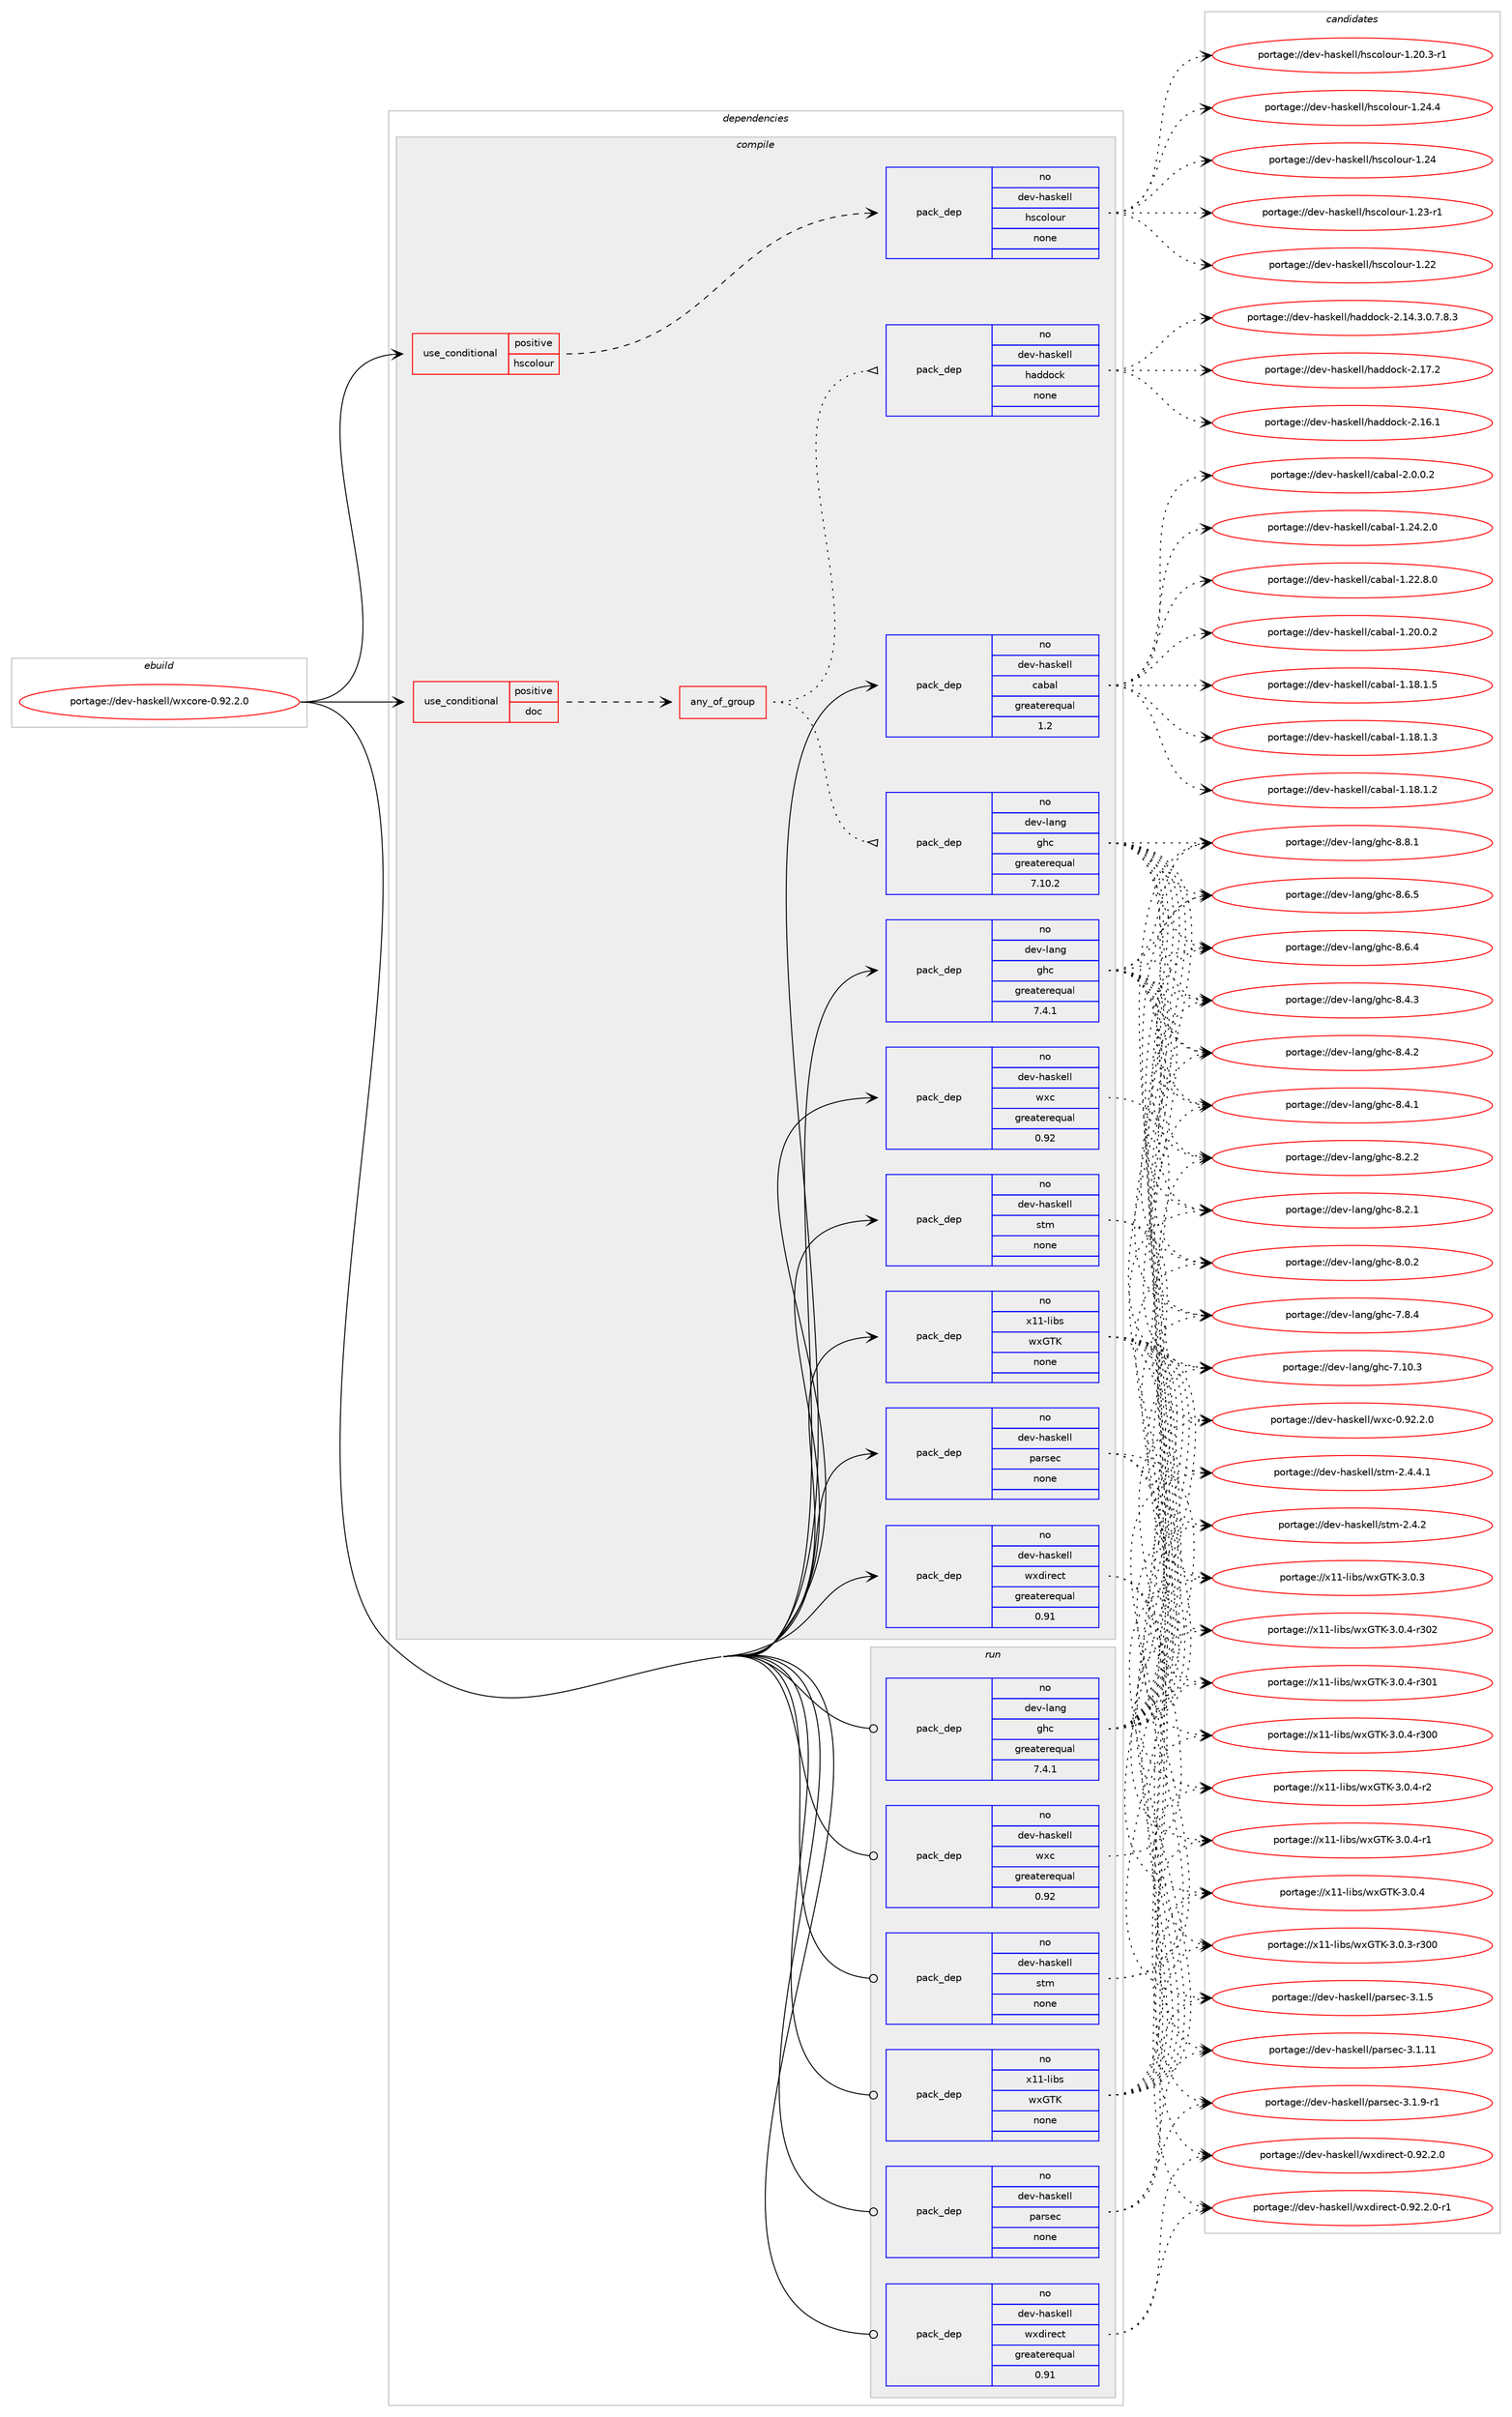 digraph prolog {

# *************
# Graph options
# *************

newrank=true;
concentrate=true;
compound=true;
graph [rankdir=LR,fontname=Helvetica,fontsize=10,ranksep=1.5];#, ranksep=2.5, nodesep=0.2];
edge  [arrowhead=vee];
node  [fontname=Helvetica,fontsize=10];

# **********
# The ebuild
# **********

subgraph cluster_leftcol {
color=gray;
label=<<i>ebuild</i>>;
id [label="portage://dev-haskell/wxcore-0.92.2.0", color=red, width=4, href="../dev-haskell/wxcore-0.92.2.0.svg"];
}

# ****************
# The dependencies
# ****************

subgraph cluster_midcol {
color=gray;
label=<<i>dependencies</i>>;
subgraph cluster_compile {
fillcolor="#eeeeee";
style=filled;
label=<<i>compile</i>>;
subgraph cond130994 {
dependency538588 [label=<<TABLE BORDER="0" CELLBORDER="1" CELLSPACING="0" CELLPADDING="4"><TR><TD ROWSPAN="3" CELLPADDING="10">use_conditional</TD></TR><TR><TD>positive</TD></TR><TR><TD>doc</TD></TR></TABLE>>, shape=none, color=red];
subgraph any5475 {
dependency538589 [label=<<TABLE BORDER="0" CELLBORDER="1" CELLSPACING="0" CELLPADDING="4"><TR><TD CELLPADDING="10">any_of_group</TD></TR></TABLE>>, shape=none, color=red];subgraph pack401882 {
dependency538590 [label=<<TABLE BORDER="0" CELLBORDER="1" CELLSPACING="0" CELLPADDING="4" WIDTH="220"><TR><TD ROWSPAN="6" CELLPADDING="30">pack_dep</TD></TR><TR><TD WIDTH="110">no</TD></TR><TR><TD>dev-haskell</TD></TR><TR><TD>haddock</TD></TR><TR><TD>none</TD></TR><TR><TD></TD></TR></TABLE>>, shape=none, color=blue];
}
dependency538589:e -> dependency538590:w [weight=20,style="dotted",arrowhead="oinv"];
subgraph pack401883 {
dependency538591 [label=<<TABLE BORDER="0" CELLBORDER="1" CELLSPACING="0" CELLPADDING="4" WIDTH="220"><TR><TD ROWSPAN="6" CELLPADDING="30">pack_dep</TD></TR><TR><TD WIDTH="110">no</TD></TR><TR><TD>dev-lang</TD></TR><TR><TD>ghc</TD></TR><TR><TD>greaterequal</TD></TR><TR><TD>7.10.2</TD></TR></TABLE>>, shape=none, color=blue];
}
dependency538589:e -> dependency538591:w [weight=20,style="dotted",arrowhead="oinv"];
}
dependency538588:e -> dependency538589:w [weight=20,style="dashed",arrowhead="vee"];
}
id:e -> dependency538588:w [weight=20,style="solid",arrowhead="vee"];
subgraph cond130995 {
dependency538592 [label=<<TABLE BORDER="0" CELLBORDER="1" CELLSPACING="0" CELLPADDING="4"><TR><TD ROWSPAN="3" CELLPADDING="10">use_conditional</TD></TR><TR><TD>positive</TD></TR><TR><TD>hscolour</TD></TR></TABLE>>, shape=none, color=red];
subgraph pack401884 {
dependency538593 [label=<<TABLE BORDER="0" CELLBORDER="1" CELLSPACING="0" CELLPADDING="4" WIDTH="220"><TR><TD ROWSPAN="6" CELLPADDING="30">pack_dep</TD></TR><TR><TD WIDTH="110">no</TD></TR><TR><TD>dev-haskell</TD></TR><TR><TD>hscolour</TD></TR><TR><TD>none</TD></TR><TR><TD></TD></TR></TABLE>>, shape=none, color=blue];
}
dependency538592:e -> dependency538593:w [weight=20,style="dashed",arrowhead="vee"];
}
id:e -> dependency538592:w [weight=20,style="solid",arrowhead="vee"];
subgraph pack401885 {
dependency538594 [label=<<TABLE BORDER="0" CELLBORDER="1" CELLSPACING="0" CELLPADDING="4" WIDTH="220"><TR><TD ROWSPAN="6" CELLPADDING="30">pack_dep</TD></TR><TR><TD WIDTH="110">no</TD></TR><TR><TD>dev-haskell</TD></TR><TR><TD>cabal</TD></TR><TR><TD>greaterequal</TD></TR><TR><TD>1.2</TD></TR></TABLE>>, shape=none, color=blue];
}
id:e -> dependency538594:w [weight=20,style="solid",arrowhead="vee"];
subgraph pack401886 {
dependency538595 [label=<<TABLE BORDER="0" CELLBORDER="1" CELLSPACING="0" CELLPADDING="4" WIDTH="220"><TR><TD ROWSPAN="6" CELLPADDING="30">pack_dep</TD></TR><TR><TD WIDTH="110">no</TD></TR><TR><TD>dev-haskell</TD></TR><TR><TD>parsec</TD></TR><TR><TD>none</TD></TR><TR><TD></TD></TR></TABLE>>, shape=none, color=blue];
}
id:e -> dependency538595:w [weight=20,style="solid",arrowhead="vee"];
subgraph pack401887 {
dependency538596 [label=<<TABLE BORDER="0" CELLBORDER="1" CELLSPACING="0" CELLPADDING="4" WIDTH="220"><TR><TD ROWSPAN="6" CELLPADDING="30">pack_dep</TD></TR><TR><TD WIDTH="110">no</TD></TR><TR><TD>dev-haskell</TD></TR><TR><TD>stm</TD></TR><TR><TD>none</TD></TR><TR><TD></TD></TR></TABLE>>, shape=none, color=blue];
}
id:e -> dependency538596:w [weight=20,style="solid",arrowhead="vee"];
subgraph pack401888 {
dependency538597 [label=<<TABLE BORDER="0" CELLBORDER="1" CELLSPACING="0" CELLPADDING="4" WIDTH="220"><TR><TD ROWSPAN="6" CELLPADDING="30">pack_dep</TD></TR><TR><TD WIDTH="110">no</TD></TR><TR><TD>dev-haskell</TD></TR><TR><TD>wxc</TD></TR><TR><TD>greaterequal</TD></TR><TR><TD>0.92</TD></TR></TABLE>>, shape=none, color=blue];
}
id:e -> dependency538597:w [weight=20,style="solid",arrowhead="vee"];
subgraph pack401889 {
dependency538598 [label=<<TABLE BORDER="0" CELLBORDER="1" CELLSPACING="0" CELLPADDING="4" WIDTH="220"><TR><TD ROWSPAN="6" CELLPADDING="30">pack_dep</TD></TR><TR><TD WIDTH="110">no</TD></TR><TR><TD>dev-haskell</TD></TR><TR><TD>wxdirect</TD></TR><TR><TD>greaterequal</TD></TR><TR><TD>0.91</TD></TR></TABLE>>, shape=none, color=blue];
}
id:e -> dependency538598:w [weight=20,style="solid",arrowhead="vee"];
subgraph pack401890 {
dependency538599 [label=<<TABLE BORDER="0" CELLBORDER="1" CELLSPACING="0" CELLPADDING="4" WIDTH="220"><TR><TD ROWSPAN="6" CELLPADDING="30">pack_dep</TD></TR><TR><TD WIDTH="110">no</TD></TR><TR><TD>dev-lang</TD></TR><TR><TD>ghc</TD></TR><TR><TD>greaterequal</TD></TR><TR><TD>7.4.1</TD></TR></TABLE>>, shape=none, color=blue];
}
id:e -> dependency538599:w [weight=20,style="solid",arrowhead="vee"];
subgraph pack401891 {
dependency538600 [label=<<TABLE BORDER="0" CELLBORDER="1" CELLSPACING="0" CELLPADDING="4" WIDTH="220"><TR><TD ROWSPAN="6" CELLPADDING="30">pack_dep</TD></TR><TR><TD WIDTH="110">no</TD></TR><TR><TD>x11-libs</TD></TR><TR><TD>wxGTK</TD></TR><TR><TD>none</TD></TR><TR><TD></TD></TR></TABLE>>, shape=none, color=blue];
}
id:e -> dependency538600:w [weight=20,style="solid",arrowhead="vee"];
}
subgraph cluster_compileandrun {
fillcolor="#eeeeee";
style=filled;
label=<<i>compile and run</i>>;
}
subgraph cluster_run {
fillcolor="#eeeeee";
style=filled;
label=<<i>run</i>>;
subgraph pack401892 {
dependency538601 [label=<<TABLE BORDER="0" CELLBORDER="1" CELLSPACING="0" CELLPADDING="4" WIDTH="220"><TR><TD ROWSPAN="6" CELLPADDING="30">pack_dep</TD></TR><TR><TD WIDTH="110">no</TD></TR><TR><TD>dev-haskell</TD></TR><TR><TD>parsec</TD></TR><TR><TD>none</TD></TR><TR><TD></TD></TR></TABLE>>, shape=none, color=blue];
}
id:e -> dependency538601:w [weight=20,style="solid",arrowhead="odot"];
subgraph pack401893 {
dependency538602 [label=<<TABLE BORDER="0" CELLBORDER="1" CELLSPACING="0" CELLPADDING="4" WIDTH="220"><TR><TD ROWSPAN="6" CELLPADDING="30">pack_dep</TD></TR><TR><TD WIDTH="110">no</TD></TR><TR><TD>dev-haskell</TD></TR><TR><TD>stm</TD></TR><TR><TD>none</TD></TR><TR><TD></TD></TR></TABLE>>, shape=none, color=blue];
}
id:e -> dependency538602:w [weight=20,style="solid",arrowhead="odot"];
subgraph pack401894 {
dependency538603 [label=<<TABLE BORDER="0" CELLBORDER="1" CELLSPACING="0" CELLPADDING="4" WIDTH="220"><TR><TD ROWSPAN="6" CELLPADDING="30">pack_dep</TD></TR><TR><TD WIDTH="110">no</TD></TR><TR><TD>dev-haskell</TD></TR><TR><TD>wxc</TD></TR><TR><TD>greaterequal</TD></TR><TR><TD>0.92</TD></TR></TABLE>>, shape=none, color=blue];
}
id:e -> dependency538603:w [weight=20,style="solid",arrowhead="odot"];
subgraph pack401895 {
dependency538604 [label=<<TABLE BORDER="0" CELLBORDER="1" CELLSPACING="0" CELLPADDING="4" WIDTH="220"><TR><TD ROWSPAN="6" CELLPADDING="30">pack_dep</TD></TR><TR><TD WIDTH="110">no</TD></TR><TR><TD>dev-haskell</TD></TR><TR><TD>wxdirect</TD></TR><TR><TD>greaterequal</TD></TR><TR><TD>0.91</TD></TR></TABLE>>, shape=none, color=blue];
}
id:e -> dependency538604:w [weight=20,style="solid",arrowhead="odot"];
subgraph pack401896 {
dependency538605 [label=<<TABLE BORDER="0" CELLBORDER="1" CELLSPACING="0" CELLPADDING="4" WIDTH="220"><TR><TD ROWSPAN="6" CELLPADDING="30">pack_dep</TD></TR><TR><TD WIDTH="110">no</TD></TR><TR><TD>dev-lang</TD></TR><TR><TD>ghc</TD></TR><TR><TD>greaterequal</TD></TR><TR><TD>7.4.1</TD></TR></TABLE>>, shape=none, color=blue];
}
id:e -> dependency538605:w [weight=20,style="solid",arrowhead="odot"];
subgraph pack401897 {
dependency538606 [label=<<TABLE BORDER="0" CELLBORDER="1" CELLSPACING="0" CELLPADDING="4" WIDTH="220"><TR><TD ROWSPAN="6" CELLPADDING="30">pack_dep</TD></TR><TR><TD WIDTH="110">no</TD></TR><TR><TD>x11-libs</TD></TR><TR><TD>wxGTK</TD></TR><TR><TD>none</TD></TR><TR><TD></TD></TR></TABLE>>, shape=none, color=blue];
}
id:e -> dependency538606:w [weight=20,style="solid",arrowhead="odot"];
}
}

# **************
# The candidates
# **************

subgraph cluster_choices {
rank=same;
color=gray;
label=<<i>candidates</i>>;

subgraph choice401882 {
color=black;
nodesep=1;
choice100101118451049711510710110810847104971001001119910745504649554650 [label="portage://dev-haskell/haddock-2.17.2", color=red, width=4,href="../dev-haskell/haddock-2.17.2.svg"];
choice100101118451049711510710110810847104971001001119910745504649544649 [label="portage://dev-haskell/haddock-2.16.1", color=red, width=4,href="../dev-haskell/haddock-2.16.1.svg"];
choice1001011184510497115107101108108471049710010011199107455046495246514648465546564651 [label="portage://dev-haskell/haddock-2.14.3.0.7.8.3", color=red, width=4,href="../dev-haskell/haddock-2.14.3.0.7.8.3.svg"];
dependency538590:e -> choice100101118451049711510710110810847104971001001119910745504649554650:w [style=dotted,weight="100"];
dependency538590:e -> choice100101118451049711510710110810847104971001001119910745504649544649:w [style=dotted,weight="100"];
dependency538590:e -> choice1001011184510497115107101108108471049710010011199107455046495246514648465546564651:w [style=dotted,weight="100"];
}
subgraph choice401883 {
color=black;
nodesep=1;
choice10010111845108971101034710310499455646564649 [label="portage://dev-lang/ghc-8.8.1", color=red, width=4,href="../dev-lang/ghc-8.8.1.svg"];
choice10010111845108971101034710310499455646544653 [label="portage://dev-lang/ghc-8.6.5", color=red, width=4,href="../dev-lang/ghc-8.6.5.svg"];
choice10010111845108971101034710310499455646544652 [label="portage://dev-lang/ghc-8.6.4", color=red, width=4,href="../dev-lang/ghc-8.6.4.svg"];
choice10010111845108971101034710310499455646524651 [label="portage://dev-lang/ghc-8.4.3", color=red, width=4,href="../dev-lang/ghc-8.4.3.svg"];
choice10010111845108971101034710310499455646524650 [label="portage://dev-lang/ghc-8.4.2", color=red, width=4,href="../dev-lang/ghc-8.4.2.svg"];
choice10010111845108971101034710310499455646524649 [label="portage://dev-lang/ghc-8.4.1", color=red, width=4,href="../dev-lang/ghc-8.4.1.svg"];
choice10010111845108971101034710310499455646504650 [label="portage://dev-lang/ghc-8.2.2", color=red, width=4,href="../dev-lang/ghc-8.2.2.svg"];
choice10010111845108971101034710310499455646504649 [label="portage://dev-lang/ghc-8.2.1", color=red, width=4,href="../dev-lang/ghc-8.2.1.svg"];
choice10010111845108971101034710310499455646484650 [label="portage://dev-lang/ghc-8.0.2", color=red, width=4,href="../dev-lang/ghc-8.0.2.svg"];
choice10010111845108971101034710310499455546564652 [label="portage://dev-lang/ghc-7.8.4", color=red, width=4,href="../dev-lang/ghc-7.8.4.svg"];
choice1001011184510897110103471031049945554649484651 [label="portage://dev-lang/ghc-7.10.3", color=red, width=4,href="../dev-lang/ghc-7.10.3.svg"];
dependency538591:e -> choice10010111845108971101034710310499455646564649:w [style=dotted,weight="100"];
dependency538591:e -> choice10010111845108971101034710310499455646544653:w [style=dotted,weight="100"];
dependency538591:e -> choice10010111845108971101034710310499455646544652:w [style=dotted,weight="100"];
dependency538591:e -> choice10010111845108971101034710310499455646524651:w [style=dotted,weight="100"];
dependency538591:e -> choice10010111845108971101034710310499455646524650:w [style=dotted,weight="100"];
dependency538591:e -> choice10010111845108971101034710310499455646524649:w [style=dotted,weight="100"];
dependency538591:e -> choice10010111845108971101034710310499455646504650:w [style=dotted,weight="100"];
dependency538591:e -> choice10010111845108971101034710310499455646504649:w [style=dotted,weight="100"];
dependency538591:e -> choice10010111845108971101034710310499455646484650:w [style=dotted,weight="100"];
dependency538591:e -> choice10010111845108971101034710310499455546564652:w [style=dotted,weight="100"];
dependency538591:e -> choice1001011184510897110103471031049945554649484651:w [style=dotted,weight="100"];
}
subgraph choice401884 {
color=black;
nodesep=1;
choice1001011184510497115107101108108471041159911110811111711445494650524652 [label="portage://dev-haskell/hscolour-1.24.4", color=red, width=4,href="../dev-haskell/hscolour-1.24.4.svg"];
choice100101118451049711510710110810847104115991111081111171144549465052 [label="portage://dev-haskell/hscolour-1.24", color=red, width=4,href="../dev-haskell/hscolour-1.24.svg"];
choice1001011184510497115107101108108471041159911110811111711445494650514511449 [label="portage://dev-haskell/hscolour-1.23-r1", color=red, width=4,href="../dev-haskell/hscolour-1.23-r1.svg"];
choice100101118451049711510710110810847104115991111081111171144549465050 [label="portage://dev-haskell/hscolour-1.22", color=red, width=4,href="../dev-haskell/hscolour-1.22.svg"];
choice10010111845104971151071011081084710411599111108111117114454946504846514511449 [label="portage://dev-haskell/hscolour-1.20.3-r1", color=red, width=4,href="../dev-haskell/hscolour-1.20.3-r1.svg"];
dependency538593:e -> choice1001011184510497115107101108108471041159911110811111711445494650524652:w [style=dotted,weight="100"];
dependency538593:e -> choice100101118451049711510710110810847104115991111081111171144549465052:w [style=dotted,weight="100"];
dependency538593:e -> choice1001011184510497115107101108108471041159911110811111711445494650514511449:w [style=dotted,weight="100"];
dependency538593:e -> choice100101118451049711510710110810847104115991111081111171144549465050:w [style=dotted,weight="100"];
dependency538593:e -> choice10010111845104971151071011081084710411599111108111117114454946504846514511449:w [style=dotted,weight="100"];
}
subgraph choice401885 {
color=black;
nodesep=1;
choice100101118451049711510710110810847999798971084550464846484650 [label="portage://dev-haskell/cabal-2.0.0.2", color=red, width=4,href="../dev-haskell/cabal-2.0.0.2.svg"];
choice10010111845104971151071011081084799979897108454946505246504648 [label="portage://dev-haskell/cabal-1.24.2.0", color=red, width=4,href="../dev-haskell/cabal-1.24.2.0.svg"];
choice10010111845104971151071011081084799979897108454946505046564648 [label="portage://dev-haskell/cabal-1.22.8.0", color=red, width=4,href="../dev-haskell/cabal-1.22.8.0.svg"];
choice10010111845104971151071011081084799979897108454946504846484650 [label="portage://dev-haskell/cabal-1.20.0.2", color=red, width=4,href="../dev-haskell/cabal-1.20.0.2.svg"];
choice10010111845104971151071011081084799979897108454946495646494653 [label="portage://dev-haskell/cabal-1.18.1.5", color=red, width=4,href="../dev-haskell/cabal-1.18.1.5.svg"];
choice10010111845104971151071011081084799979897108454946495646494651 [label="portage://dev-haskell/cabal-1.18.1.3", color=red, width=4,href="../dev-haskell/cabal-1.18.1.3.svg"];
choice10010111845104971151071011081084799979897108454946495646494650 [label="portage://dev-haskell/cabal-1.18.1.2", color=red, width=4,href="../dev-haskell/cabal-1.18.1.2.svg"];
dependency538594:e -> choice100101118451049711510710110810847999798971084550464846484650:w [style=dotted,weight="100"];
dependency538594:e -> choice10010111845104971151071011081084799979897108454946505246504648:w [style=dotted,weight="100"];
dependency538594:e -> choice10010111845104971151071011081084799979897108454946505046564648:w [style=dotted,weight="100"];
dependency538594:e -> choice10010111845104971151071011081084799979897108454946504846484650:w [style=dotted,weight="100"];
dependency538594:e -> choice10010111845104971151071011081084799979897108454946495646494653:w [style=dotted,weight="100"];
dependency538594:e -> choice10010111845104971151071011081084799979897108454946495646494651:w [style=dotted,weight="100"];
dependency538594:e -> choice10010111845104971151071011081084799979897108454946495646494650:w [style=dotted,weight="100"];
}
subgraph choice401886 {
color=black;
nodesep=1;
choice10010111845104971151071011081084711297114115101994551464946574511449 [label="portage://dev-haskell/parsec-3.1.9-r1", color=red, width=4,href="../dev-haskell/parsec-3.1.9-r1.svg"];
choice1001011184510497115107101108108471129711411510199455146494653 [label="portage://dev-haskell/parsec-3.1.5", color=red, width=4,href="../dev-haskell/parsec-3.1.5.svg"];
choice100101118451049711510710110810847112971141151019945514649464949 [label="portage://dev-haskell/parsec-3.1.11", color=red, width=4,href="../dev-haskell/parsec-3.1.11.svg"];
dependency538595:e -> choice10010111845104971151071011081084711297114115101994551464946574511449:w [style=dotted,weight="100"];
dependency538595:e -> choice1001011184510497115107101108108471129711411510199455146494653:w [style=dotted,weight="100"];
dependency538595:e -> choice100101118451049711510710110810847112971141151019945514649464949:w [style=dotted,weight="100"];
}
subgraph choice401887 {
color=black;
nodesep=1;
choice1001011184510497115107101108108471151161094550465246524649 [label="portage://dev-haskell/stm-2.4.4.1", color=red, width=4,href="../dev-haskell/stm-2.4.4.1.svg"];
choice100101118451049711510710110810847115116109455046524650 [label="portage://dev-haskell/stm-2.4.2", color=red, width=4,href="../dev-haskell/stm-2.4.2.svg"];
dependency538596:e -> choice1001011184510497115107101108108471151161094550465246524649:w [style=dotted,weight="100"];
dependency538596:e -> choice100101118451049711510710110810847115116109455046524650:w [style=dotted,weight="100"];
}
subgraph choice401888 {
color=black;
nodesep=1;
choice10010111845104971151071011081084711912099454846575046504648 [label="portage://dev-haskell/wxc-0.92.2.0", color=red, width=4,href="../dev-haskell/wxc-0.92.2.0.svg"];
dependency538597:e -> choice10010111845104971151071011081084711912099454846575046504648:w [style=dotted,weight="100"];
}
subgraph choice401889 {
color=black;
nodesep=1;
choice100101118451049711510710110810847119120100105114101991164548465750465046484511449 [label="portage://dev-haskell/wxdirect-0.92.2.0-r1", color=red, width=4,href="../dev-haskell/wxdirect-0.92.2.0-r1.svg"];
choice10010111845104971151071011081084711912010010511410199116454846575046504648 [label="portage://dev-haskell/wxdirect-0.92.2.0", color=red, width=4,href="../dev-haskell/wxdirect-0.92.2.0.svg"];
dependency538598:e -> choice100101118451049711510710110810847119120100105114101991164548465750465046484511449:w [style=dotted,weight="100"];
dependency538598:e -> choice10010111845104971151071011081084711912010010511410199116454846575046504648:w [style=dotted,weight="100"];
}
subgraph choice401890 {
color=black;
nodesep=1;
choice10010111845108971101034710310499455646564649 [label="portage://dev-lang/ghc-8.8.1", color=red, width=4,href="../dev-lang/ghc-8.8.1.svg"];
choice10010111845108971101034710310499455646544653 [label="portage://dev-lang/ghc-8.6.5", color=red, width=4,href="../dev-lang/ghc-8.6.5.svg"];
choice10010111845108971101034710310499455646544652 [label="portage://dev-lang/ghc-8.6.4", color=red, width=4,href="../dev-lang/ghc-8.6.4.svg"];
choice10010111845108971101034710310499455646524651 [label="portage://dev-lang/ghc-8.4.3", color=red, width=4,href="../dev-lang/ghc-8.4.3.svg"];
choice10010111845108971101034710310499455646524650 [label="portage://dev-lang/ghc-8.4.2", color=red, width=4,href="../dev-lang/ghc-8.4.2.svg"];
choice10010111845108971101034710310499455646524649 [label="portage://dev-lang/ghc-8.4.1", color=red, width=4,href="../dev-lang/ghc-8.4.1.svg"];
choice10010111845108971101034710310499455646504650 [label="portage://dev-lang/ghc-8.2.2", color=red, width=4,href="../dev-lang/ghc-8.2.2.svg"];
choice10010111845108971101034710310499455646504649 [label="portage://dev-lang/ghc-8.2.1", color=red, width=4,href="../dev-lang/ghc-8.2.1.svg"];
choice10010111845108971101034710310499455646484650 [label="portage://dev-lang/ghc-8.0.2", color=red, width=4,href="../dev-lang/ghc-8.0.2.svg"];
choice10010111845108971101034710310499455546564652 [label="portage://dev-lang/ghc-7.8.4", color=red, width=4,href="../dev-lang/ghc-7.8.4.svg"];
choice1001011184510897110103471031049945554649484651 [label="portage://dev-lang/ghc-7.10.3", color=red, width=4,href="../dev-lang/ghc-7.10.3.svg"];
dependency538599:e -> choice10010111845108971101034710310499455646564649:w [style=dotted,weight="100"];
dependency538599:e -> choice10010111845108971101034710310499455646544653:w [style=dotted,weight="100"];
dependency538599:e -> choice10010111845108971101034710310499455646544652:w [style=dotted,weight="100"];
dependency538599:e -> choice10010111845108971101034710310499455646524651:w [style=dotted,weight="100"];
dependency538599:e -> choice10010111845108971101034710310499455646524650:w [style=dotted,weight="100"];
dependency538599:e -> choice10010111845108971101034710310499455646524649:w [style=dotted,weight="100"];
dependency538599:e -> choice10010111845108971101034710310499455646504650:w [style=dotted,weight="100"];
dependency538599:e -> choice10010111845108971101034710310499455646504649:w [style=dotted,weight="100"];
dependency538599:e -> choice10010111845108971101034710310499455646484650:w [style=dotted,weight="100"];
dependency538599:e -> choice10010111845108971101034710310499455546564652:w [style=dotted,weight="100"];
dependency538599:e -> choice1001011184510897110103471031049945554649484651:w [style=dotted,weight="100"];
}
subgraph choice401891 {
color=black;
nodesep=1;
choice120494945108105981154711912071847545514648465245114514850 [label="portage://x11-libs/wxGTK-3.0.4-r302", color=red, width=4,href="../x11-libs/wxGTK-3.0.4-r302.svg"];
choice120494945108105981154711912071847545514648465245114514849 [label="portage://x11-libs/wxGTK-3.0.4-r301", color=red, width=4,href="../x11-libs/wxGTK-3.0.4-r301.svg"];
choice120494945108105981154711912071847545514648465245114514848 [label="portage://x11-libs/wxGTK-3.0.4-r300", color=red, width=4,href="../x11-libs/wxGTK-3.0.4-r300.svg"];
choice12049494510810598115471191207184754551464846524511450 [label="portage://x11-libs/wxGTK-3.0.4-r2", color=red, width=4,href="../x11-libs/wxGTK-3.0.4-r2.svg"];
choice12049494510810598115471191207184754551464846524511449 [label="portage://x11-libs/wxGTK-3.0.4-r1", color=red, width=4,href="../x11-libs/wxGTK-3.0.4-r1.svg"];
choice1204949451081059811547119120718475455146484652 [label="portage://x11-libs/wxGTK-3.0.4", color=red, width=4,href="../x11-libs/wxGTK-3.0.4.svg"];
choice120494945108105981154711912071847545514648465145114514848 [label="portage://x11-libs/wxGTK-3.0.3-r300", color=red, width=4,href="../x11-libs/wxGTK-3.0.3-r300.svg"];
choice1204949451081059811547119120718475455146484651 [label="portage://x11-libs/wxGTK-3.0.3", color=red, width=4,href="../x11-libs/wxGTK-3.0.3.svg"];
dependency538600:e -> choice120494945108105981154711912071847545514648465245114514850:w [style=dotted,weight="100"];
dependency538600:e -> choice120494945108105981154711912071847545514648465245114514849:w [style=dotted,weight="100"];
dependency538600:e -> choice120494945108105981154711912071847545514648465245114514848:w [style=dotted,weight="100"];
dependency538600:e -> choice12049494510810598115471191207184754551464846524511450:w [style=dotted,weight="100"];
dependency538600:e -> choice12049494510810598115471191207184754551464846524511449:w [style=dotted,weight="100"];
dependency538600:e -> choice1204949451081059811547119120718475455146484652:w [style=dotted,weight="100"];
dependency538600:e -> choice120494945108105981154711912071847545514648465145114514848:w [style=dotted,weight="100"];
dependency538600:e -> choice1204949451081059811547119120718475455146484651:w [style=dotted,weight="100"];
}
subgraph choice401892 {
color=black;
nodesep=1;
choice10010111845104971151071011081084711297114115101994551464946574511449 [label="portage://dev-haskell/parsec-3.1.9-r1", color=red, width=4,href="../dev-haskell/parsec-3.1.9-r1.svg"];
choice1001011184510497115107101108108471129711411510199455146494653 [label="portage://dev-haskell/parsec-3.1.5", color=red, width=4,href="../dev-haskell/parsec-3.1.5.svg"];
choice100101118451049711510710110810847112971141151019945514649464949 [label="portage://dev-haskell/parsec-3.1.11", color=red, width=4,href="../dev-haskell/parsec-3.1.11.svg"];
dependency538601:e -> choice10010111845104971151071011081084711297114115101994551464946574511449:w [style=dotted,weight="100"];
dependency538601:e -> choice1001011184510497115107101108108471129711411510199455146494653:w [style=dotted,weight="100"];
dependency538601:e -> choice100101118451049711510710110810847112971141151019945514649464949:w [style=dotted,weight="100"];
}
subgraph choice401893 {
color=black;
nodesep=1;
choice1001011184510497115107101108108471151161094550465246524649 [label="portage://dev-haskell/stm-2.4.4.1", color=red, width=4,href="../dev-haskell/stm-2.4.4.1.svg"];
choice100101118451049711510710110810847115116109455046524650 [label="portage://dev-haskell/stm-2.4.2", color=red, width=4,href="../dev-haskell/stm-2.4.2.svg"];
dependency538602:e -> choice1001011184510497115107101108108471151161094550465246524649:w [style=dotted,weight="100"];
dependency538602:e -> choice100101118451049711510710110810847115116109455046524650:w [style=dotted,weight="100"];
}
subgraph choice401894 {
color=black;
nodesep=1;
choice10010111845104971151071011081084711912099454846575046504648 [label="portage://dev-haskell/wxc-0.92.2.0", color=red, width=4,href="../dev-haskell/wxc-0.92.2.0.svg"];
dependency538603:e -> choice10010111845104971151071011081084711912099454846575046504648:w [style=dotted,weight="100"];
}
subgraph choice401895 {
color=black;
nodesep=1;
choice100101118451049711510710110810847119120100105114101991164548465750465046484511449 [label="portage://dev-haskell/wxdirect-0.92.2.0-r1", color=red, width=4,href="../dev-haskell/wxdirect-0.92.2.0-r1.svg"];
choice10010111845104971151071011081084711912010010511410199116454846575046504648 [label="portage://dev-haskell/wxdirect-0.92.2.0", color=red, width=4,href="../dev-haskell/wxdirect-0.92.2.0.svg"];
dependency538604:e -> choice100101118451049711510710110810847119120100105114101991164548465750465046484511449:w [style=dotted,weight="100"];
dependency538604:e -> choice10010111845104971151071011081084711912010010511410199116454846575046504648:w [style=dotted,weight="100"];
}
subgraph choice401896 {
color=black;
nodesep=1;
choice10010111845108971101034710310499455646564649 [label="portage://dev-lang/ghc-8.8.1", color=red, width=4,href="../dev-lang/ghc-8.8.1.svg"];
choice10010111845108971101034710310499455646544653 [label="portage://dev-lang/ghc-8.6.5", color=red, width=4,href="../dev-lang/ghc-8.6.5.svg"];
choice10010111845108971101034710310499455646544652 [label="portage://dev-lang/ghc-8.6.4", color=red, width=4,href="../dev-lang/ghc-8.6.4.svg"];
choice10010111845108971101034710310499455646524651 [label="portage://dev-lang/ghc-8.4.3", color=red, width=4,href="../dev-lang/ghc-8.4.3.svg"];
choice10010111845108971101034710310499455646524650 [label="portage://dev-lang/ghc-8.4.2", color=red, width=4,href="../dev-lang/ghc-8.4.2.svg"];
choice10010111845108971101034710310499455646524649 [label="portage://dev-lang/ghc-8.4.1", color=red, width=4,href="../dev-lang/ghc-8.4.1.svg"];
choice10010111845108971101034710310499455646504650 [label="portage://dev-lang/ghc-8.2.2", color=red, width=4,href="../dev-lang/ghc-8.2.2.svg"];
choice10010111845108971101034710310499455646504649 [label="portage://dev-lang/ghc-8.2.1", color=red, width=4,href="../dev-lang/ghc-8.2.1.svg"];
choice10010111845108971101034710310499455646484650 [label="portage://dev-lang/ghc-8.0.2", color=red, width=4,href="../dev-lang/ghc-8.0.2.svg"];
choice10010111845108971101034710310499455546564652 [label="portage://dev-lang/ghc-7.8.4", color=red, width=4,href="../dev-lang/ghc-7.8.4.svg"];
choice1001011184510897110103471031049945554649484651 [label="portage://dev-lang/ghc-7.10.3", color=red, width=4,href="../dev-lang/ghc-7.10.3.svg"];
dependency538605:e -> choice10010111845108971101034710310499455646564649:w [style=dotted,weight="100"];
dependency538605:e -> choice10010111845108971101034710310499455646544653:w [style=dotted,weight="100"];
dependency538605:e -> choice10010111845108971101034710310499455646544652:w [style=dotted,weight="100"];
dependency538605:e -> choice10010111845108971101034710310499455646524651:w [style=dotted,weight="100"];
dependency538605:e -> choice10010111845108971101034710310499455646524650:w [style=dotted,weight="100"];
dependency538605:e -> choice10010111845108971101034710310499455646524649:w [style=dotted,weight="100"];
dependency538605:e -> choice10010111845108971101034710310499455646504650:w [style=dotted,weight="100"];
dependency538605:e -> choice10010111845108971101034710310499455646504649:w [style=dotted,weight="100"];
dependency538605:e -> choice10010111845108971101034710310499455646484650:w [style=dotted,weight="100"];
dependency538605:e -> choice10010111845108971101034710310499455546564652:w [style=dotted,weight="100"];
dependency538605:e -> choice1001011184510897110103471031049945554649484651:w [style=dotted,weight="100"];
}
subgraph choice401897 {
color=black;
nodesep=1;
choice120494945108105981154711912071847545514648465245114514850 [label="portage://x11-libs/wxGTK-3.0.4-r302", color=red, width=4,href="../x11-libs/wxGTK-3.0.4-r302.svg"];
choice120494945108105981154711912071847545514648465245114514849 [label="portage://x11-libs/wxGTK-3.0.4-r301", color=red, width=4,href="../x11-libs/wxGTK-3.0.4-r301.svg"];
choice120494945108105981154711912071847545514648465245114514848 [label="portage://x11-libs/wxGTK-3.0.4-r300", color=red, width=4,href="../x11-libs/wxGTK-3.0.4-r300.svg"];
choice12049494510810598115471191207184754551464846524511450 [label="portage://x11-libs/wxGTK-3.0.4-r2", color=red, width=4,href="../x11-libs/wxGTK-3.0.4-r2.svg"];
choice12049494510810598115471191207184754551464846524511449 [label="portage://x11-libs/wxGTK-3.0.4-r1", color=red, width=4,href="../x11-libs/wxGTK-3.0.4-r1.svg"];
choice1204949451081059811547119120718475455146484652 [label="portage://x11-libs/wxGTK-3.0.4", color=red, width=4,href="../x11-libs/wxGTK-3.0.4.svg"];
choice120494945108105981154711912071847545514648465145114514848 [label="portage://x11-libs/wxGTK-3.0.3-r300", color=red, width=4,href="../x11-libs/wxGTK-3.0.3-r300.svg"];
choice1204949451081059811547119120718475455146484651 [label="portage://x11-libs/wxGTK-3.0.3", color=red, width=4,href="../x11-libs/wxGTK-3.0.3.svg"];
dependency538606:e -> choice120494945108105981154711912071847545514648465245114514850:w [style=dotted,weight="100"];
dependency538606:e -> choice120494945108105981154711912071847545514648465245114514849:w [style=dotted,weight="100"];
dependency538606:e -> choice120494945108105981154711912071847545514648465245114514848:w [style=dotted,weight="100"];
dependency538606:e -> choice12049494510810598115471191207184754551464846524511450:w [style=dotted,weight="100"];
dependency538606:e -> choice12049494510810598115471191207184754551464846524511449:w [style=dotted,weight="100"];
dependency538606:e -> choice1204949451081059811547119120718475455146484652:w [style=dotted,weight="100"];
dependency538606:e -> choice120494945108105981154711912071847545514648465145114514848:w [style=dotted,weight="100"];
dependency538606:e -> choice1204949451081059811547119120718475455146484651:w [style=dotted,weight="100"];
}
}

}
